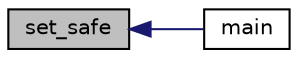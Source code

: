 digraph "set_safe"
{
 // INTERACTIVE_SVG=YES
  edge [fontname="Helvetica",fontsize="10",labelfontname="Helvetica",labelfontsize="10"];
  node [fontname="Helvetica",fontsize="10",shape=record];
  rankdir="LR";
  Node190 [label="set_safe",height=0.2,width=0.4,color="black", fillcolor="grey75", style="filled", fontcolor="black"];
  Node190 -> Node191 [dir="back",color="midnightblue",fontsize="10",style="solid",fontname="Helvetica"];
  Node191 [label="main",height=0.2,width=0.4,color="black", fillcolor="white", style="filled",URL="$zephyr_8c.html#a0ddf1224851353fc92bfbff6f499fa97"];
}
